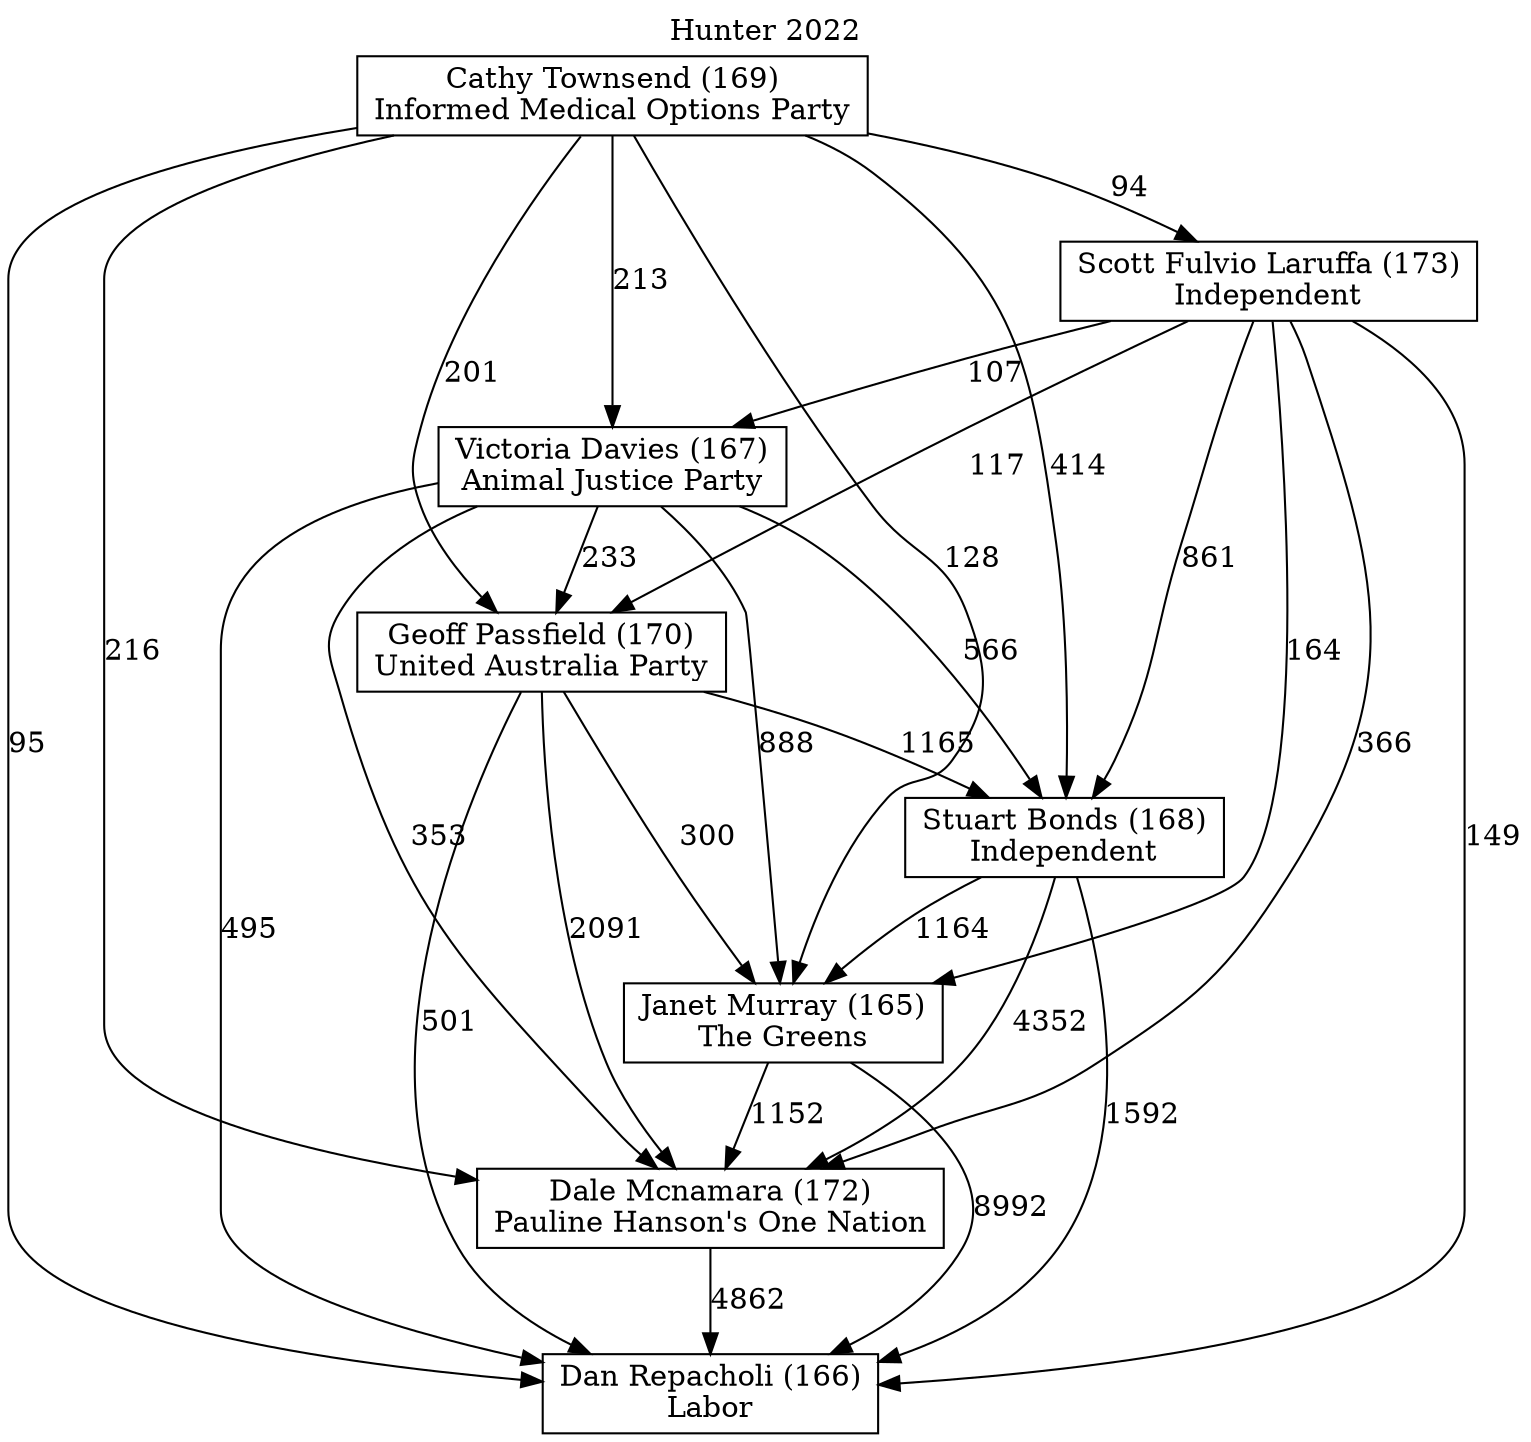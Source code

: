 // House preference flow
digraph "Dan Repacholi (166)_Hunter_2022" {
	graph [label="Hunter 2022" labelloc=t mclimit=10]
	node [shape=box]
	"Cathy Townsend (169)" [label="Cathy Townsend (169)
Informed Medical Options Party"]
	"Dale Mcnamara (172)" [label="Dale Mcnamara (172)
Pauline Hanson's One Nation"]
	"Dan Repacholi (166)" [label="Dan Repacholi (166)
Labor"]
	"Geoff Passfield (170)" [label="Geoff Passfield (170)
United Australia Party"]
	"Janet Murray (165)" [label="Janet Murray (165)
The Greens"]
	"Scott Fulvio Laruffa (173)" [label="Scott Fulvio Laruffa (173)
Independent"]
	"Stuart Bonds (168)" [label="Stuart Bonds (168)
Independent"]
	"Victoria Davies (167)" [label="Victoria Davies (167)
Animal Justice Party"]
	"Cathy Townsend (169)" -> "Dale Mcnamara (172)" [label=216]
	"Cathy Townsend (169)" -> "Dan Repacholi (166)" [label=95]
	"Cathy Townsend (169)" -> "Geoff Passfield (170)" [label=201]
	"Cathy Townsend (169)" -> "Janet Murray (165)" [label=128]
	"Cathy Townsend (169)" -> "Scott Fulvio Laruffa (173)" [label=94]
	"Cathy Townsend (169)" -> "Stuart Bonds (168)" [label=414]
	"Cathy Townsend (169)" -> "Victoria Davies (167)" [label=213]
	"Dale Mcnamara (172)" -> "Dan Repacholi (166)" [label=4862]
	"Geoff Passfield (170)" -> "Dale Mcnamara (172)" [label=2091]
	"Geoff Passfield (170)" -> "Dan Repacholi (166)" [label=501]
	"Geoff Passfield (170)" -> "Janet Murray (165)" [label=300]
	"Geoff Passfield (170)" -> "Stuart Bonds (168)" [label=1165]
	"Janet Murray (165)" -> "Dale Mcnamara (172)" [label=1152]
	"Janet Murray (165)" -> "Dan Repacholi (166)" [label=8992]
	"Scott Fulvio Laruffa (173)" -> "Dale Mcnamara (172)" [label=366]
	"Scott Fulvio Laruffa (173)" -> "Dan Repacholi (166)" [label=149]
	"Scott Fulvio Laruffa (173)" -> "Geoff Passfield (170)" [label=117]
	"Scott Fulvio Laruffa (173)" -> "Janet Murray (165)" [label=164]
	"Scott Fulvio Laruffa (173)" -> "Stuart Bonds (168)" [label=861]
	"Scott Fulvio Laruffa (173)" -> "Victoria Davies (167)" [label=107]
	"Stuart Bonds (168)" -> "Dale Mcnamara (172)" [label=4352]
	"Stuart Bonds (168)" -> "Dan Repacholi (166)" [label=1592]
	"Stuart Bonds (168)" -> "Janet Murray (165)" [label=1164]
	"Victoria Davies (167)" -> "Dale Mcnamara (172)" [label=353]
	"Victoria Davies (167)" -> "Dan Repacholi (166)" [label=495]
	"Victoria Davies (167)" -> "Geoff Passfield (170)" [label=233]
	"Victoria Davies (167)" -> "Janet Murray (165)" [label=888]
	"Victoria Davies (167)" -> "Stuart Bonds (168)" [label=566]
}
